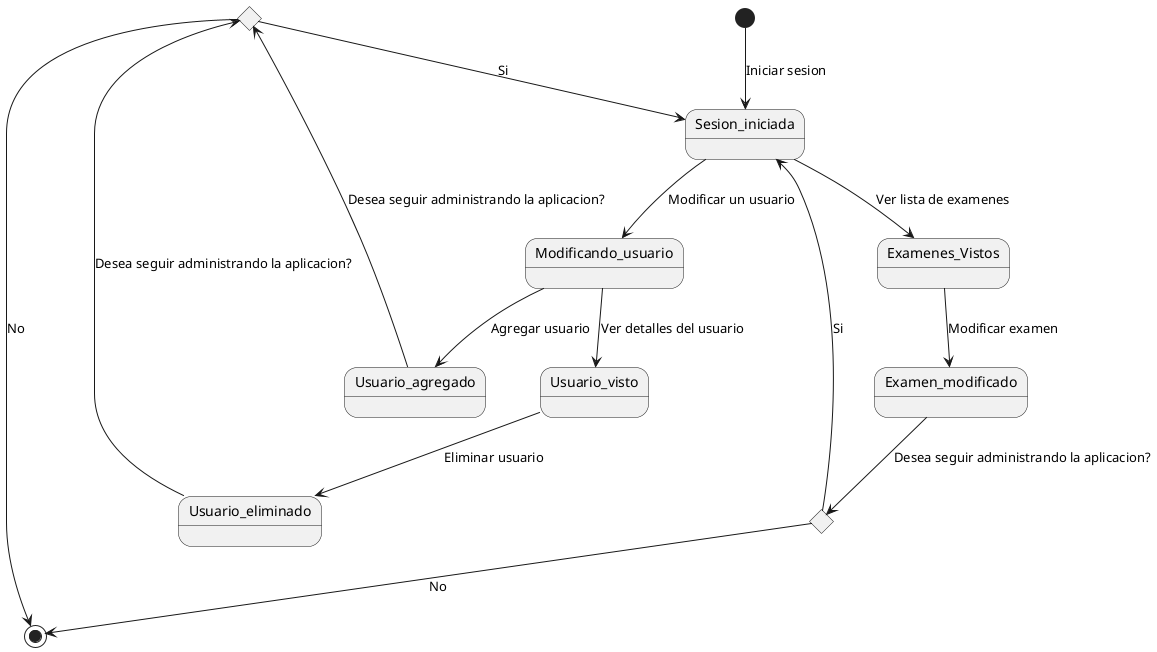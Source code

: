 @startuml
skinparam Style strictuml

state choice1 <<choice>>
state choice2 <<choice>>
[*] --> Sesion_iniciada: Iniciar sesion
Sesion_iniciada --> Modificando_usuario: Modificar un usuario
Modificando_usuario --> Usuario_agregado: Agregar usuario
Usuario_agregado --> choice1: Desea seguir administrando la aplicacion?
choice1 --> Sesion_iniciada: Si
choice1 --> [*]: No
Modificando_usuario --> Usuario_visto: Ver detalles del usuario
Usuario_visto --> Usuario_eliminado: Eliminar usuario
Usuario_eliminado --> choice1: Desea seguir administrando la aplicacion?


Sesion_iniciada --> Examenes_Vistos: Ver lista de examenes
Examenes_Vistos --> Examen_modificado: Modificar examen
Examen_modificado --> choice2: Desea seguir administrando la aplicacion?
choice2 --> Sesion_iniciada: Si
choice2 --> [*]: No

@enduml
